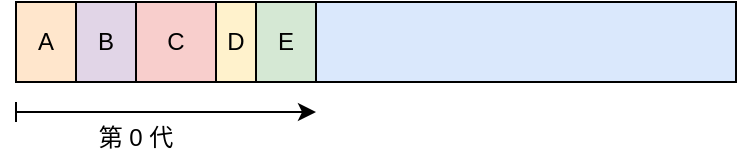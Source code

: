 <mxfile version="13.9.9" type="device"><diagram id="MdW5znwwsVFWy2X1LMuZ" name="第 1 页"><mxGraphModel dx="1106" dy="972" grid="1" gridSize="10" guides="1" tooltips="1" connect="1" arrows="1" fold="1" page="1" pageScale="1" pageWidth="827" pageHeight="1169" math="0" shadow="0"><root><mxCell id="0"/><mxCell id="1" parent="0"/><mxCell id="P5lW9tbwBjJaJNHwM_pW-1" value="" style="rounded=0;whiteSpace=wrap;html=1;fillColor=#dae8fc;" parent="1" vertex="1"><mxGeometry x="190" y="240" width="360" height="40" as="geometry"/></mxCell><mxCell id="P5lW9tbwBjJaJNHwM_pW-2" value="A" style="rounded=0;whiteSpace=wrap;html=1;fillColor=#ffe6cc;" parent="1" vertex="1"><mxGeometry x="190" y="240" width="30" height="40" as="geometry"/></mxCell><mxCell id="P5lW9tbwBjJaJNHwM_pW-4" value="C" style="rounded=0;whiteSpace=wrap;html=1;fillColor=#f8cecc;" parent="1" vertex="1"><mxGeometry x="250" y="240" width="40" height="40" as="geometry"/></mxCell><mxCell id="P5lW9tbwBjJaJNHwM_pW-7" value="D" style="rounded=0;whiteSpace=wrap;html=1;fillColor=#fff2cc;" parent="1" vertex="1"><mxGeometry x="290" y="240" width="20" height="40" as="geometry"/></mxCell><mxCell id="P5lW9tbwBjJaJNHwM_pW-9" value="E" style="rounded=0;whiteSpace=wrap;html=1;fillColor=#d5e8d4;" parent="1" vertex="1"><mxGeometry x="310" y="240" width="30" height="40" as="geometry"/></mxCell><mxCell id="DdzqEhO3DBl7wpTAK5M_-1" value="B" style="rounded=0;whiteSpace=wrap;html=1;fillColor=#e1d5e7;" vertex="1" parent="1"><mxGeometry x="220" y="240" width="30" height="40" as="geometry"/></mxCell><mxCell id="DdzqEhO3DBl7wpTAK5M_-14" value="" style="group" vertex="1" connectable="0" parent="1"><mxGeometry x="190" y="290" width="150" height="10" as="geometry"/></mxCell><mxCell id="DdzqEhO3DBl7wpTAK5M_-12" value="" style="endArrow=none;html=1;" edge="1" parent="DdzqEhO3DBl7wpTAK5M_-14"><mxGeometry width="50" height="50" relative="1" as="geometry"><mxPoint y="10" as="sourcePoint"/><mxPoint as="targetPoint"/></mxGeometry></mxCell><mxCell id="DdzqEhO3DBl7wpTAK5M_-13" value="" style="endArrow=classic;html=1;" edge="1" parent="DdzqEhO3DBl7wpTAK5M_-14"><mxGeometry width="50" height="50" relative="1" as="geometry"><mxPoint y="5" as="sourcePoint"/><mxPoint x="150" y="5" as="targetPoint"/></mxGeometry></mxCell><mxCell id="DdzqEhO3DBl7wpTAK5M_-17" value="第 0 代" style="text;html=1;strokeColor=none;fillColor=none;align=center;verticalAlign=middle;whiteSpace=wrap;rounded=0;" vertex="1" parent="1"><mxGeometry x="230" y="298" width="40" height="20" as="geometry"/></mxCell></root></mxGraphModel></diagram></mxfile>